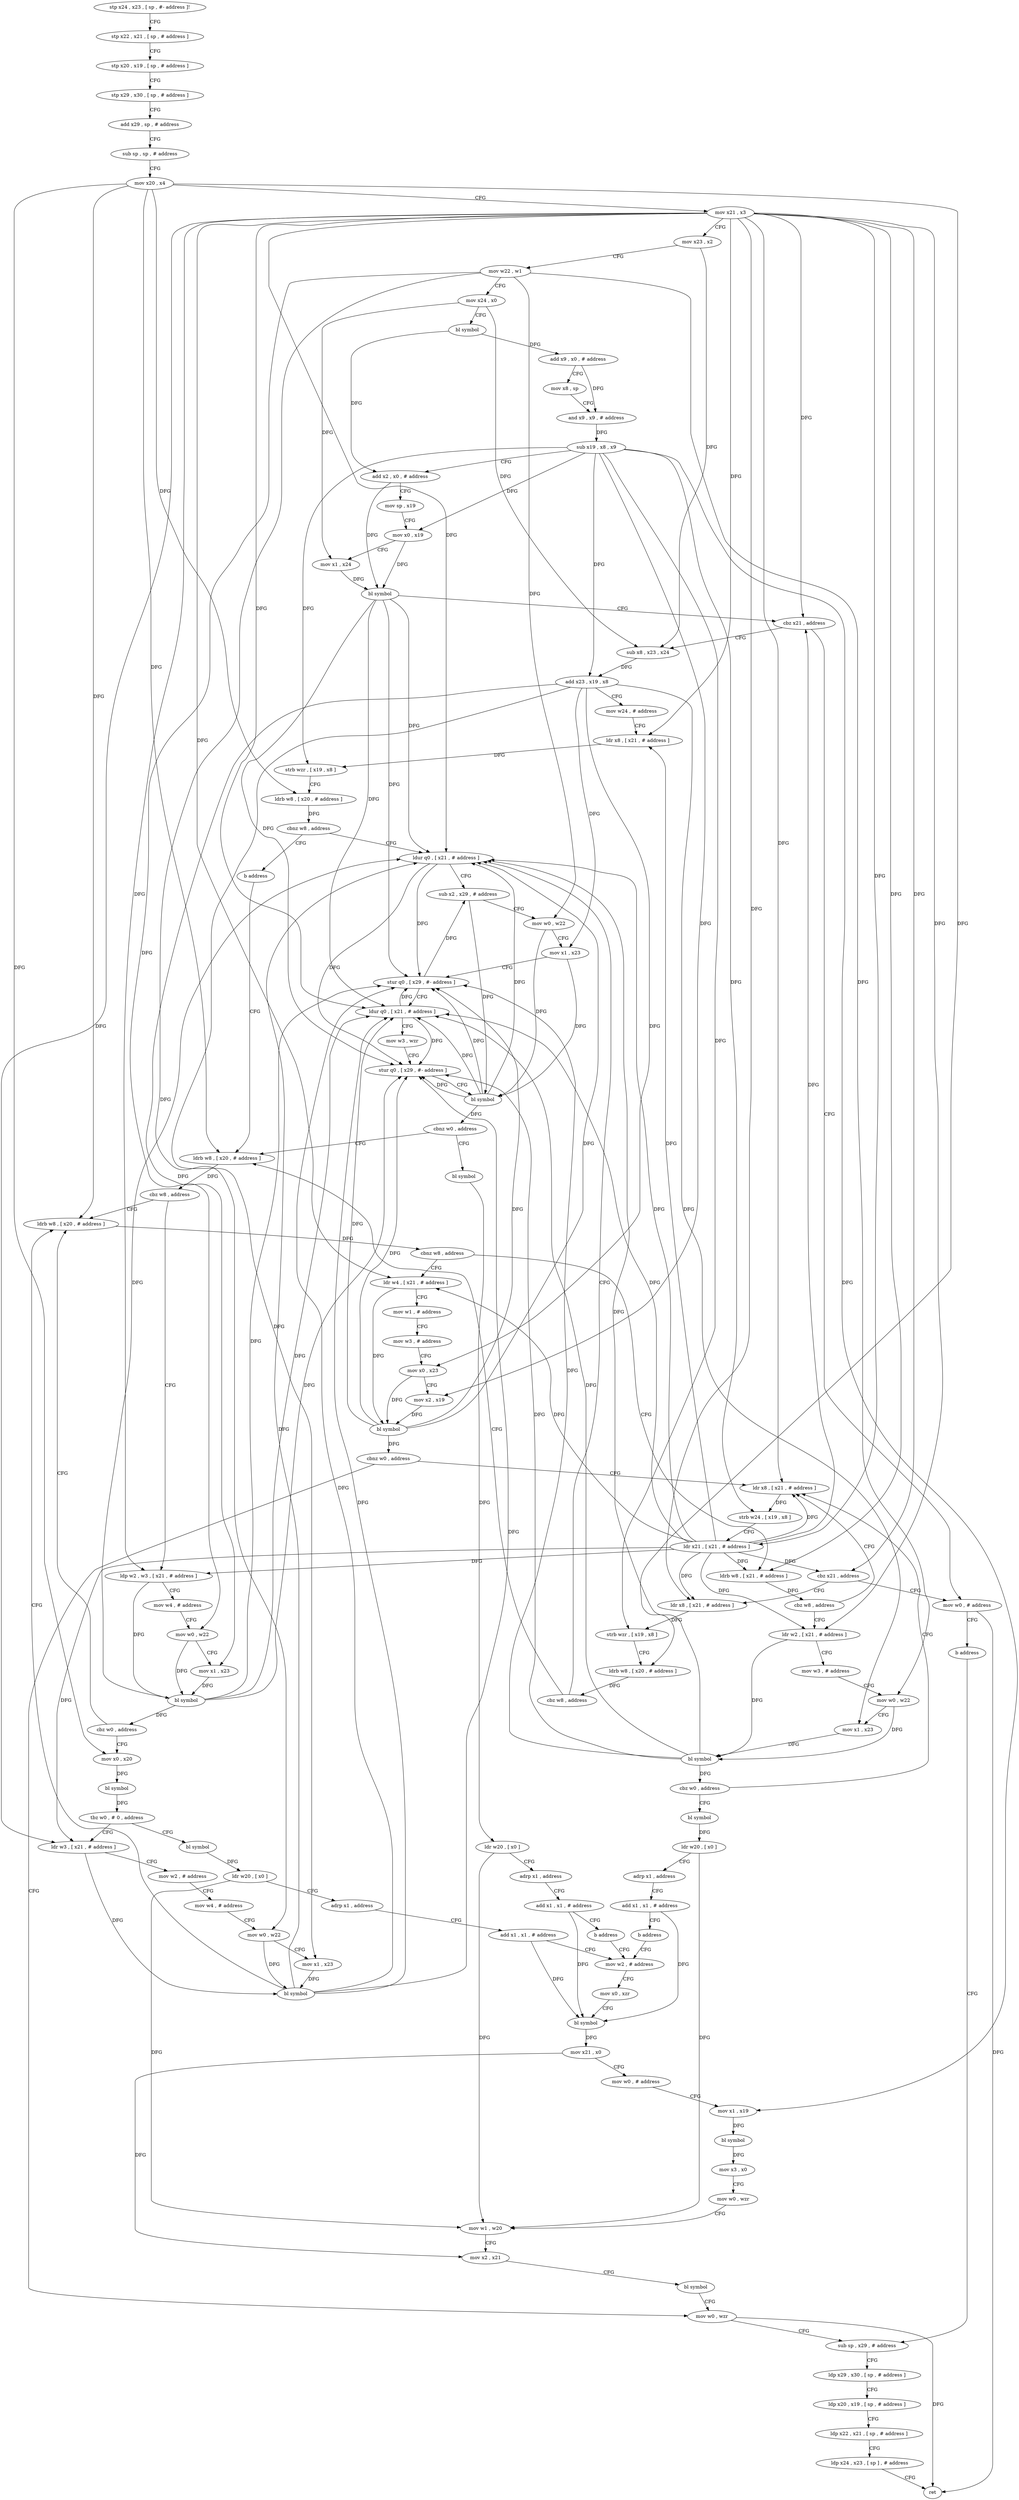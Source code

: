 digraph "func" {
"4209956" [label = "stp x24 , x23 , [ sp , #- address ]!" ]
"4209960" [label = "stp x22 , x21 , [ sp , # address ]" ]
"4209964" [label = "stp x20 , x19 , [ sp , # address ]" ]
"4209968" [label = "stp x29 , x30 , [ sp , # address ]" ]
"4209972" [label = "add x29 , sp , # address" ]
"4209976" [label = "sub sp , sp , # address" ]
"4209980" [label = "mov x20 , x4" ]
"4209984" [label = "mov x21 , x3" ]
"4209988" [label = "mov x23 , x2" ]
"4209992" [label = "mov w22 , w1" ]
"4209996" [label = "mov x24 , x0" ]
"4210000" [label = "bl symbol" ]
"4210004" [label = "add x9 , x0 , # address" ]
"4210008" [label = "mov x8 , sp" ]
"4210012" [label = "and x9 , x9 , # address" ]
"4210016" [label = "sub x19 , x8 , x9" ]
"4210020" [label = "add x2 , x0 , # address" ]
"4210024" [label = "mov sp , x19" ]
"4210028" [label = "mov x0 , x19" ]
"4210032" [label = "mov x1 , x24" ]
"4210036" [label = "bl symbol" ]
"4210040" [label = "cbz x21 , address" ]
"4210304" [label = "mov w0 , # address" ]
"4210044" [label = "sub x8 , x23 , x24" ]
"4210308" [label = "b address" ]
"4210400" [label = "sub sp , x29 , # address" ]
"4210048" [label = "add x23 , x19 , x8" ]
"4210052" [label = "mov w24 , # address" ]
"4210056" [label = "ldr x8 , [ x21 , # address ]" ]
"4210060" [label = "strb wzr , [ x19 , x8 ]" ]
"4210064" [label = "ldrb w8 , [ x20 , # address ]" ]
"4210068" [label = "cbnz w8 , address" ]
"4210136" [label = "ldur q0 , [ x21 , # address ]" ]
"4210072" [label = "b address" ]
"4210404" [label = "ldp x29 , x30 , [ sp , # address ]" ]
"4210408" [label = "ldp x20 , x19 , [ sp , # address ]" ]
"4210412" [label = "ldp x22 , x21 , [ sp , # address ]" ]
"4210416" [label = "ldp x24 , x23 , [ sp ] , # address" ]
"4210420" [label = "ret" ]
"4210140" [label = "sub x2 , x29 , # address" ]
"4210144" [label = "mov w0 , w22" ]
"4210148" [label = "mov x1 , x23" ]
"4210152" [label = "stur q0 , [ x29 , #- address ]" ]
"4210156" [label = "ldur q0 , [ x21 , # address ]" ]
"4210160" [label = "mov w3 , wzr" ]
"4210164" [label = "stur q0 , [ x29 , #- address ]" ]
"4210168" [label = "bl symbol" ]
"4210172" [label = "cbnz w0 , address" ]
"4210312" [label = "bl symbol" ]
"4210176" [label = "ldrb w8 , [ x20 , # address ]" ]
"4210316" [label = "ldr w20 , [ x0 ]" ]
"4210320" [label = "adrp x1 , address" ]
"4210324" [label = "add x1 , x1 , # address" ]
"4210328" [label = "b address" ]
"4210348" [label = "mov w2 , # address" ]
"4210180" [label = "cbz w8 , address" ]
"4210244" [label = "ldrb w8 , [ x20 , # address ]" ]
"4210184" [label = "ldp w2 , w3 , [ x21 , # address ]" ]
"4210352" [label = "mov x0 , xzr" ]
"4210356" [label = "bl symbol" ]
"4210360" [label = "mov x21 , x0" ]
"4210364" [label = "mov w0 , # address" ]
"4210368" [label = "mov x1 , x19" ]
"4210372" [label = "bl symbol" ]
"4210376" [label = "mov x3 , x0" ]
"4210380" [label = "mov w0 , wzr" ]
"4210384" [label = "mov w1 , w20" ]
"4210388" [label = "mov x2 , x21" ]
"4210392" [label = "bl symbol" ]
"4210396" [label = "mov w0 , wzr" ]
"4210248" [label = "cbnz w8 , address" ]
"4210076" [label = "ldr w4 , [ x21 , # address ]" ]
"4210252" [label = "ldrb w8 , [ x21 , # address ]" ]
"4210188" [label = "mov w4 , # address" ]
"4210192" [label = "mov w0 , w22" ]
"4210196" [label = "mov x1 , x23" ]
"4210200" [label = "bl symbol" ]
"4210204" [label = "cbz w0 , address" ]
"4210208" [label = "mov x0 , x20" ]
"4210080" [label = "mov w1 , # address" ]
"4210084" [label = "mov w3 , # address" ]
"4210088" [label = "mov x0 , x23" ]
"4210092" [label = "mov x2 , x19" ]
"4210096" [label = "bl symbol" ]
"4210100" [label = "cbnz w0 , address" ]
"4210104" [label = "ldr x8 , [ x21 , # address ]" ]
"4210256" [label = "cbz w8 , address" ]
"4210260" [label = "ldr w2 , [ x21 , # address ]" ]
"4210212" [label = "bl symbol" ]
"4210216" [label = "tbz w0 , # 0 , address" ]
"4210332" [label = "bl symbol" ]
"4210220" [label = "ldr w3 , [ x21 , # address ]" ]
"4210108" [label = "strb w24 , [ x19 , x8 ]" ]
"4210112" [label = "ldr x21 , [ x21 , # address ]" ]
"4210116" [label = "cbz x21 , address" ]
"4210120" [label = "ldr x8 , [ x21 , # address ]" ]
"4210264" [label = "mov w3 , # address" ]
"4210268" [label = "mov w0 , w22" ]
"4210272" [label = "mov x1 , x23" ]
"4210276" [label = "bl symbol" ]
"4210280" [label = "cbz w0 , address" ]
"4210284" [label = "bl symbol" ]
"4210336" [label = "ldr w20 , [ x0 ]" ]
"4210340" [label = "adrp x1 , address" ]
"4210344" [label = "add x1 , x1 , # address" ]
"4210224" [label = "mov w2 , # address" ]
"4210228" [label = "mov w4 , # address" ]
"4210232" [label = "mov w0 , w22" ]
"4210236" [label = "mov x1 , x23" ]
"4210240" [label = "bl symbol" ]
"4210124" [label = "strb wzr , [ x19 , x8 ]" ]
"4210128" [label = "ldrb w8 , [ x20 , # address ]" ]
"4210132" [label = "cbz w8 , address" ]
"4210288" [label = "ldr w20 , [ x0 ]" ]
"4210292" [label = "adrp x1 , address" ]
"4210296" [label = "add x1 , x1 , # address" ]
"4210300" [label = "b address" ]
"4209956" -> "4209960" [ label = "CFG" ]
"4209960" -> "4209964" [ label = "CFG" ]
"4209964" -> "4209968" [ label = "CFG" ]
"4209968" -> "4209972" [ label = "CFG" ]
"4209972" -> "4209976" [ label = "CFG" ]
"4209976" -> "4209980" [ label = "CFG" ]
"4209980" -> "4209984" [ label = "CFG" ]
"4209980" -> "4210064" [ label = "DFG" ]
"4209980" -> "4210176" [ label = "DFG" ]
"4209980" -> "4210244" [ label = "DFG" ]
"4209980" -> "4210208" [ label = "DFG" ]
"4209980" -> "4210128" [ label = "DFG" ]
"4209984" -> "4209988" [ label = "CFG" ]
"4209984" -> "4210040" [ label = "DFG" ]
"4209984" -> "4210056" [ label = "DFG" ]
"4209984" -> "4210136" [ label = "DFG" ]
"4209984" -> "4210156" [ label = "DFG" ]
"4209984" -> "4210184" [ label = "DFG" ]
"4209984" -> "4210076" [ label = "DFG" ]
"4209984" -> "4210252" [ label = "DFG" ]
"4209984" -> "4210104" [ label = "DFG" ]
"4209984" -> "4210112" [ label = "DFG" ]
"4209984" -> "4210116" [ label = "DFG" ]
"4209984" -> "4210260" [ label = "DFG" ]
"4209984" -> "4210220" [ label = "DFG" ]
"4209984" -> "4210120" [ label = "DFG" ]
"4209988" -> "4209992" [ label = "CFG" ]
"4209988" -> "4210044" [ label = "DFG" ]
"4209992" -> "4209996" [ label = "CFG" ]
"4209992" -> "4210144" [ label = "DFG" ]
"4209992" -> "4210192" [ label = "DFG" ]
"4209992" -> "4210268" [ label = "DFG" ]
"4209992" -> "4210232" [ label = "DFG" ]
"4209996" -> "4210000" [ label = "CFG" ]
"4209996" -> "4210032" [ label = "DFG" ]
"4209996" -> "4210044" [ label = "DFG" ]
"4210000" -> "4210004" [ label = "DFG" ]
"4210000" -> "4210020" [ label = "DFG" ]
"4210004" -> "4210008" [ label = "CFG" ]
"4210004" -> "4210012" [ label = "DFG" ]
"4210008" -> "4210012" [ label = "CFG" ]
"4210012" -> "4210016" [ label = "DFG" ]
"4210016" -> "4210020" [ label = "CFG" ]
"4210016" -> "4210028" [ label = "DFG" ]
"4210016" -> "4210048" [ label = "DFG" ]
"4210016" -> "4210060" [ label = "DFG" ]
"4210016" -> "4210368" [ label = "DFG" ]
"4210016" -> "4210092" [ label = "DFG" ]
"4210016" -> "4210108" [ label = "DFG" ]
"4210016" -> "4210124" [ label = "DFG" ]
"4210020" -> "4210024" [ label = "CFG" ]
"4210020" -> "4210036" [ label = "DFG" ]
"4210024" -> "4210028" [ label = "CFG" ]
"4210028" -> "4210032" [ label = "CFG" ]
"4210028" -> "4210036" [ label = "DFG" ]
"4210032" -> "4210036" [ label = "DFG" ]
"4210036" -> "4210040" [ label = "CFG" ]
"4210036" -> "4210136" [ label = "DFG" ]
"4210036" -> "4210152" [ label = "DFG" ]
"4210036" -> "4210156" [ label = "DFG" ]
"4210036" -> "4210164" [ label = "DFG" ]
"4210040" -> "4210304" [ label = "CFG" ]
"4210040" -> "4210044" [ label = "CFG" ]
"4210304" -> "4210308" [ label = "CFG" ]
"4210304" -> "4210420" [ label = "DFG" ]
"4210044" -> "4210048" [ label = "DFG" ]
"4210308" -> "4210400" [ label = "CFG" ]
"4210400" -> "4210404" [ label = "CFG" ]
"4210048" -> "4210052" [ label = "CFG" ]
"4210048" -> "4210148" [ label = "DFG" ]
"4210048" -> "4210196" [ label = "DFG" ]
"4210048" -> "4210088" [ label = "DFG" ]
"4210048" -> "4210272" [ label = "DFG" ]
"4210048" -> "4210236" [ label = "DFG" ]
"4210052" -> "4210056" [ label = "CFG" ]
"4210056" -> "4210060" [ label = "DFG" ]
"4210060" -> "4210064" [ label = "CFG" ]
"4210064" -> "4210068" [ label = "DFG" ]
"4210068" -> "4210136" [ label = "CFG" ]
"4210068" -> "4210072" [ label = "CFG" ]
"4210136" -> "4210140" [ label = "CFG" ]
"4210136" -> "4210152" [ label = "DFG" ]
"4210136" -> "4210164" [ label = "DFG" ]
"4210072" -> "4210176" [ label = "CFG" ]
"4210404" -> "4210408" [ label = "CFG" ]
"4210408" -> "4210412" [ label = "CFG" ]
"4210412" -> "4210416" [ label = "CFG" ]
"4210416" -> "4210420" [ label = "CFG" ]
"4210140" -> "4210144" [ label = "CFG" ]
"4210140" -> "4210168" [ label = "DFG" ]
"4210144" -> "4210148" [ label = "CFG" ]
"4210144" -> "4210168" [ label = "DFG" ]
"4210148" -> "4210152" [ label = "CFG" ]
"4210148" -> "4210168" [ label = "DFG" ]
"4210152" -> "4210156" [ label = "CFG" ]
"4210152" -> "4210140" [ label = "DFG" ]
"4210156" -> "4210160" [ label = "CFG" ]
"4210156" -> "4210152" [ label = "DFG" ]
"4210156" -> "4210164" [ label = "DFG" ]
"4210160" -> "4210164" [ label = "CFG" ]
"4210164" -> "4210168" [ label = "CFG" ]
"4210168" -> "4210172" [ label = "DFG" ]
"4210168" -> "4210152" [ label = "DFG" ]
"4210168" -> "4210164" [ label = "DFG" ]
"4210168" -> "4210136" [ label = "DFG" ]
"4210168" -> "4210156" [ label = "DFG" ]
"4210172" -> "4210312" [ label = "CFG" ]
"4210172" -> "4210176" [ label = "CFG" ]
"4210312" -> "4210316" [ label = "DFG" ]
"4210176" -> "4210180" [ label = "DFG" ]
"4210316" -> "4210320" [ label = "CFG" ]
"4210316" -> "4210384" [ label = "DFG" ]
"4210320" -> "4210324" [ label = "CFG" ]
"4210324" -> "4210328" [ label = "CFG" ]
"4210324" -> "4210356" [ label = "DFG" ]
"4210328" -> "4210348" [ label = "CFG" ]
"4210348" -> "4210352" [ label = "CFG" ]
"4210180" -> "4210244" [ label = "CFG" ]
"4210180" -> "4210184" [ label = "CFG" ]
"4210244" -> "4210248" [ label = "DFG" ]
"4210184" -> "4210188" [ label = "CFG" ]
"4210184" -> "4210200" [ label = "DFG" ]
"4210352" -> "4210356" [ label = "CFG" ]
"4210356" -> "4210360" [ label = "DFG" ]
"4210360" -> "4210364" [ label = "CFG" ]
"4210360" -> "4210388" [ label = "DFG" ]
"4210364" -> "4210368" [ label = "CFG" ]
"4210368" -> "4210372" [ label = "DFG" ]
"4210372" -> "4210376" [ label = "DFG" ]
"4210376" -> "4210380" [ label = "CFG" ]
"4210380" -> "4210384" [ label = "CFG" ]
"4210384" -> "4210388" [ label = "CFG" ]
"4210388" -> "4210392" [ label = "CFG" ]
"4210392" -> "4210396" [ label = "CFG" ]
"4210396" -> "4210400" [ label = "CFG" ]
"4210396" -> "4210420" [ label = "DFG" ]
"4210248" -> "4210076" [ label = "CFG" ]
"4210248" -> "4210252" [ label = "CFG" ]
"4210076" -> "4210080" [ label = "CFG" ]
"4210076" -> "4210096" [ label = "DFG" ]
"4210252" -> "4210256" [ label = "DFG" ]
"4210188" -> "4210192" [ label = "CFG" ]
"4210192" -> "4210196" [ label = "CFG" ]
"4210192" -> "4210200" [ label = "DFG" ]
"4210196" -> "4210200" [ label = "DFG" ]
"4210200" -> "4210204" [ label = "DFG" ]
"4210200" -> "4210152" [ label = "DFG" ]
"4210200" -> "4210164" [ label = "DFG" ]
"4210200" -> "4210136" [ label = "DFG" ]
"4210200" -> "4210156" [ label = "DFG" ]
"4210204" -> "4210244" [ label = "CFG" ]
"4210204" -> "4210208" [ label = "CFG" ]
"4210208" -> "4210212" [ label = "DFG" ]
"4210080" -> "4210084" [ label = "CFG" ]
"4210084" -> "4210088" [ label = "CFG" ]
"4210088" -> "4210092" [ label = "CFG" ]
"4210088" -> "4210096" [ label = "DFG" ]
"4210092" -> "4210096" [ label = "DFG" ]
"4210096" -> "4210100" [ label = "DFG" ]
"4210096" -> "4210152" [ label = "DFG" ]
"4210096" -> "4210164" [ label = "DFG" ]
"4210096" -> "4210136" [ label = "DFG" ]
"4210096" -> "4210156" [ label = "DFG" ]
"4210100" -> "4210396" [ label = "CFG" ]
"4210100" -> "4210104" [ label = "CFG" ]
"4210104" -> "4210108" [ label = "DFG" ]
"4210256" -> "4210104" [ label = "CFG" ]
"4210256" -> "4210260" [ label = "CFG" ]
"4210260" -> "4210264" [ label = "CFG" ]
"4210260" -> "4210276" [ label = "DFG" ]
"4210212" -> "4210216" [ label = "DFG" ]
"4210216" -> "4210332" [ label = "CFG" ]
"4210216" -> "4210220" [ label = "CFG" ]
"4210332" -> "4210336" [ label = "DFG" ]
"4210220" -> "4210224" [ label = "CFG" ]
"4210220" -> "4210240" [ label = "DFG" ]
"4210108" -> "4210112" [ label = "CFG" ]
"4210112" -> "4210116" [ label = "DFG" ]
"4210112" -> "4210040" [ label = "DFG" ]
"4210112" -> "4210056" [ label = "DFG" ]
"4210112" -> "4210136" [ label = "DFG" ]
"4210112" -> "4210156" [ label = "DFG" ]
"4210112" -> "4210184" [ label = "DFG" ]
"4210112" -> "4210076" [ label = "DFG" ]
"4210112" -> "4210252" [ label = "DFG" ]
"4210112" -> "4210104" [ label = "DFG" ]
"4210112" -> "4210260" [ label = "DFG" ]
"4210112" -> "4210220" [ label = "DFG" ]
"4210112" -> "4210120" [ label = "DFG" ]
"4210116" -> "4210304" [ label = "CFG" ]
"4210116" -> "4210120" [ label = "CFG" ]
"4210120" -> "4210124" [ label = "DFG" ]
"4210264" -> "4210268" [ label = "CFG" ]
"4210268" -> "4210272" [ label = "CFG" ]
"4210268" -> "4210276" [ label = "DFG" ]
"4210272" -> "4210276" [ label = "DFG" ]
"4210276" -> "4210280" [ label = "DFG" ]
"4210276" -> "4210152" [ label = "DFG" ]
"4210276" -> "4210164" [ label = "DFG" ]
"4210276" -> "4210136" [ label = "DFG" ]
"4210276" -> "4210156" [ label = "DFG" ]
"4210280" -> "4210104" [ label = "CFG" ]
"4210280" -> "4210284" [ label = "CFG" ]
"4210284" -> "4210288" [ label = "DFG" ]
"4210336" -> "4210340" [ label = "CFG" ]
"4210336" -> "4210384" [ label = "DFG" ]
"4210340" -> "4210344" [ label = "CFG" ]
"4210344" -> "4210348" [ label = "CFG" ]
"4210344" -> "4210356" [ label = "DFG" ]
"4210224" -> "4210228" [ label = "CFG" ]
"4210228" -> "4210232" [ label = "CFG" ]
"4210232" -> "4210236" [ label = "CFG" ]
"4210232" -> "4210240" [ label = "DFG" ]
"4210236" -> "4210240" [ label = "DFG" ]
"4210240" -> "4210244" [ label = "CFG" ]
"4210240" -> "4210152" [ label = "DFG" ]
"4210240" -> "4210164" [ label = "DFG" ]
"4210240" -> "4210136" [ label = "DFG" ]
"4210240" -> "4210156" [ label = "DFG" ]
"4210124" -> "4210128" [ label = "CFG" ]
"4210128" -> "4210132" [ label = "DFG" ]
"4210132" -> "4210176" [ label = "CFG" ]
"4210132" -> "4210136" [ label = "CFG" ]
"4210288" -> "4210292" [ label = "CFG" ]
"4210288" -> "4210384" [ label = "DFG" ]
"4210292" -> "4210296" [ label = "CFG" ]
"4210296" -> "4210300" [ label = "CFG" ]
"4210296" -> "4210356" [ label = "DFG" ]
"4210300" -> "4210348" [ label = "CFG" ]
}
